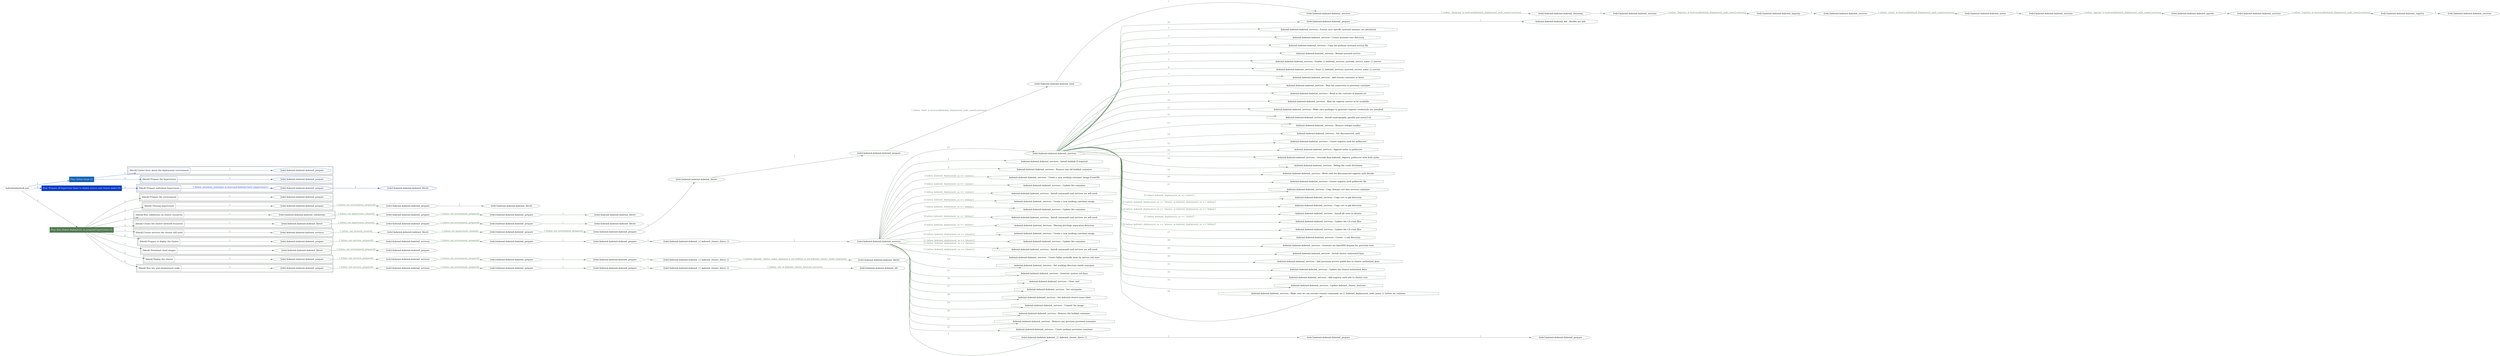 digraph {
	graph [concentrate=true ordering=in rankdir=LR ratio=fill]
	edge [esep=5 sep=10]
	"kubeinit/playbook.yml" [id=root_node style=dotted]
	play_559c2108 [label="Play: Initial setup (1)" color="#1664b6" fontcolor="#ffffff" id=play_559c2108 shape=box style=filled tooltip=localhost]
	"kubeinit/playbook.yml" -> play_559c2108 [label="1 " color="#1664b6" fontcolor="#1664b6" id=edge_24803ade labeltooltip="1 " tooltip="1 "]
	subgraph "kubeinit.kubeinit.kubeinit_prepare" {
		role_dc441988 [label="[role] kubeinit.kubeinit.kubeinit_prepare" color="#1664b6" id=role_dc441988 tooltip="kubeinit.kubeinit.kubeinit_prepare"]
	}
	subgraph "kubeinit.kubeinit.kubeinit_prepare" {
		role_3d0cb768 [label="[role] kubeinit.kubeinit.kubeinit_prepare" color="#1664b6" id=role_3d0cb768 tooltip="kubeinit.kubeinit.kubeinit_prepare"]
	}
	subgraph "Play: Initial setup (1)" {
		play_559c2108 -> block_2bfc898c [label=1 color="#1664b6" fontcolor="#1664b6" id=edge_2fd7070e labeltooltip=1 tooltip=1]
		subgraph cluster_block_2bfc898c {
			block_2bfc898c [label="[block] Gather facts about the deployment environment" color="#1664b6" id=block_2bfc898c labeltooltip="Gather facts about the deployment environment" shape=box tooltip="Gather facts about the deployment environment"]
			block_2bfc898c -> role_dc441988 [label="1 " color="#1664b6" fontcolor="#1664b6" id=edge_d60d74d3 labeltooltip="1 " tooltip="1 "]
		}
		play_559c2108 -> block_69c1c004 [label=2 color="#1664b6" fontcolor="#1664b6" id=edge_1bf1033a labeltooltip=2 tooltip=2]
		subgraph cluster_block_69c1c004 {
			block_69c1c004 [label="[block] Prepare the hypervisors" color="#1664b6" id=block_69c1c004 labeltooltip="Prepare the hypervisors" shape=box tooltip="Prepare the hypervisors"]
			block_69c1c004 -> role_3d0cb768 [label="1 " color="#1664b6" fontcolor="#1664b6" id=edge_1514c70c labeltooltip="1 " tooltip="1 "]
		}
	}
	play_34192866 [label="Play: Prepare all hypervisor hosts to deploy service and cluster nodes (0)" color="#063ac6" fontcolor="#ffffff" id=play_34192866 shape=box style=filled tooltip="Play: Prepare all hypervisor hosts to deploy service and cluster nodes (0)"]
	"kubeinit/playbook.yml" -> play_34192866 [label="2 " color="#063ac6" fontcolor="#063ac6" id=edge_0ea3a0d6 labeltooltip="2 " tooltip="2 "]
	subgraph "kubeinit.kubeinit.kubeinit_libvirt" {
		role_1bbc145c [label="[role] kubeinit.kubeinit.kubeinit_libvirt" color="#063ac6" id=role_1bbc145c tooltip="kubeinit.kubeinit.kubeinit_libvirt"]
	}
	subgraph "kubeinit.kubeinit.kubeinit_prepare" {
		role_9226d84a [label="[role] kubeinit.kubeinit.kubeinit_prepare" color="#063ac6" id=role_9226d84a tooltip="kubeinit.kubeinit.kubeinit_prepare"]
		role_9226d84a -> role_1bbc145c [label="1 " color="#063ac6" fontcolor="#063ac6" id=edge_14c6e054 labeltooltip="1 " tooltip="1 "]
	}
	subgraph "Play: Prepare all hypervisor hosts to deploy service and cluster nodes (0)" {
		play_34192866 -> block_26c022a0 [label=1 color="#063ac6" fontcolor="#063ac6" id=edge_64c1b584 labeltooltip=1 tooltip=1]
		subgraph cluster_block_26c022a0 {
			block_26c022a0 [label="[block] Prepare individual hypervisors" color="#063ac6" id=block_26c022a0 labeltooltip="Prepare individual hypervisors" shape=box tooltip="Prepare individual hypervisors"]
			block_26c022a0 -> role_9226d84a [label="1 [when: inventory_hostname in hostvars['kubeinit-facts'].hypervisors]" color="#063ac6" fontcolor="#063ac6" id=edge_f9e7b076 labeltooltip="1 [when: inventory_hostname in hostvars['kubeinit-facts'].hypervisors]" tooltip="1 [when: inventory_hostname in hostvars['kubeinit-facts'].hypervisors]"]
		}
	}
	play_38fc3064 [label="Play: Run cluster deployment on prepared hypervisors (1)" color="#527b51" fontcolor="#ffffff" id=play_38fc3064 shape=box style=filled tooltip=localhost]
	"kubeinit/playbook.yml" -> play_38fc3064 [label="3 " color="#527b51" fontcolor="#527b51" id=edge_d8462f6a labeltooltip="3 " tooltip="3 "]
	subgraph "kubeinit.kubeinit.kubeinit_prepare" {
		role_7b46c0fd [label="[role] kubeinit.kubeinit.kubeinit_prepare" color="#527b51" id=role_7b46c0fd tooltip="kubeinit.kubeinit.kubeinit_prepare"]
	}
	subgraph "kubeinit.kubeinit.kubeinit_libvirt" {
		role_9028a2f1 [label="[role] kubeinit.kubeinit.kubeinit_libvirt" color="#527b51" id=role_9028a2f1 tooltip="kubeinit.kubeinit.kubeinit_libvirt"]
	}
	subgraph "kubeinit.kubeinit.kubeinit_prepare" {
		role_1db0b2f4 [label="[role] kubeinit.kubeinit.kubeinit_prepare" color="#527b51" id=role_1db0b2f4 tooltip="kubeinit.kubeinit.kubeinit_prepare"]
		role_1db0b2f4 -> role_9028a2f1 [label="1 " color="#527b51" fontcolor="#527b51" id=edge_fc38cb42 labeltooltip="1 " tooltip="1 "]
	}
	subgraph "kubeinit.kubeinit.kubeinit_prepare" {
		role_b09d7927 [label="[role] kubeinit.kubeinit.kubeinit_prepare" color="#527b51" id=role_b09d7927 tooltip="kubeinit.kubeinit.kubeinit_prepare"]
		role_b09d7927 -> role_1db0b2f4 [label="1 [when: not environment_prepared]" color="#527b51" fontcolor="#527b51" id=edge_d06fc3ce labeltooltip="1 [when: not environment_prepared]" tooltip="1 [when: not environment_prepared]"]
	}
	subgraph "kubeinit.kubeinit.kubeinit_libvirt" {
		role_4a6a4413 [label="[role] kubeinit.kubeinit.kubeinit_libvirt" color="#527b51" id=role_4a6a4413 tooltip="kubeinit.kubeinit.kubeinit_libvirt"]
	}
	subgraph "kubeinit.kubeinit.kubeinit_prepare" {
		role_08bb732a [label="[role] kubeinit.kubeinit.kubeinit_prepare" color="#527b51" id=role_08bb732a tooltip="kubeinit.kubeinit.kubeinit_prepare"]
		role_08bb732a -> role_4a6a4413 [label="1 " color="#527b51" fontcolor="#527b51" id=edge_b0004dae labeltooltip="1 " tooltip="1 "]
	}
	subgraph "kubeinit.kubeinit.kubeinit_prepare" {
		role_3e0f3ab6 [label="[role] kubeinit.kubeinit.kubeinit_prepare" color="#527b51" id=role_3e0f3ab6 tooltip="kubeinit.kubeinit.kubeinit_prepare"]
		role_3e0f3ab6 -> role_08bb732a [label="1 [when: not environment_prepared]" color="#527b51" fontcolor="#527b51" id=edge_3efb727f labeltooltip="1 [when: not environment_prepared]" tooltip="1 [when: not environment_prepared]"]
	}
	subgraph "kubeinit.kubeinit.kubeinit_validations" {
		role_f6115acf [label="[role] kubeinit.kubeinit.kubeinit_validations" color="#527b51" id=role_f6115acf tooltip="kubeinit.kubeinit.kubeinit_validations"]
		role_f6115acf -> role_3e0f3ab6 [label="1 [when: not hypervisors_cleaned]" color="#527b51" fontcolor="#527b51" id=edge_eb09ac0f labeltooltip="1 [when: not hypervisors_cleaned]" tooltip="1 [when: not hypervisors_cleaned]"]
	}
	subgraph "kubeinit.kubeinit.kubeinit_libvirt" {
		role_430b2cfa [label="[role] kubeinit.kubeinit.kubeinit_libvirt" color="#527b51" id=role_430b2cfa tooltip="kubeinit.kubeinit.kubeinit_libvirt"]
	}
	subgraph "kubeinit.kubeinit.kubeinit_prepare" {
		role_e7e797cd [label="[role] kubeinit.kubeinit.kubeinit_prepare" color="#527b51" id=role_e7e797cd tooltip="kubeinit.kubeinit.kubeinit_prepare"]
		role_e7e797cd -> role_430b2cfa [label="1 " color="#527b51" fontcolor="#527b51" id=edge_a5def669 labeltooltip="1 " tooltip="1 "]
	}
	subgraph "kubeinit.kubeinit.kubeinit_prepare" {
		role_cc94324d [label="[role] kubeinit.kubeinit.kubeinit_prepare" color="#527b51" id=role_cc94324d tooltip="kubeinit.kubeinit.kubeinit_prepare"]
		role_cc94324d -> role_e7e797cd [label="1 [when: not environment_prepared]" color="#527b51" fontcolor="#527b51" id=edge_68dbb87d labeltooltip="1 [when: not environment_prepared]" tooltip="1 [when: not environment_prepared]"]
	}
	subgraph "kubeinit.kubeinit.kubeinit_libvirt" {
		role_900b2126 [label="[role] kubeinit.kubeinit.kubeinit_libvirt" color="#527b51" id=role_900b2126 tooltip="kubeinit.kubeinit.kubeinit_libvirt"]
		role_900b2126 -> role_cc94324d [label="1 [when: not hypervisors_cleaned]" color="#527b51" fontcolor="#527b51" id=edge_33e4802f labeltooltip="1 [when: not hypervisors_cleaned]" tooltip="1 [when: not hypervisors_cleaned]"]
	}
	subgraph "kubeinit.kubeinit.kubeinit_services" {
		role_8383253f [label="[role] kubeinit.kubeinit.kubeinit_services" color="#527b51" id=role_8383253f tooltip="kubeinit.kubeinit.kubeinit_services"]
	}
	subgraph "kubeinit.kubeinit.kubeinit_registry" {
		role_a65df2e4 [label="[role] kubeinit.kubeinit.kubeinit_registry" color="#527b51" id=role_a65df2e4 tooltip="kubeinit.kubeinit.kubeinit_registry"]
		role_a65df2e4 -> role_8383253f [label="1 " color="#527b51" fontcolor="#527b51" id=edge_9f675a4d labeltooltip="1 " tooltip="1 "]
	}
	subgraph "kubeinit.kubeinit.kubeinit_services" {
		role_9034d7ef [label="[role] kubeinit.kubeinit.kubeinit_services" color="#527b51" id=role_9034d7ef tooltip="kubeinit.kubeinit.kubeinit_services"]
		role_9034d7ef -> role_a65df2e4 [label="1 [when: 'registry' in hostvars[kubeinit_deployment_node_name].services]" color="#527b51" fontcolor="#527b51" id=edge_f482b5a7 labeltooltip="1 [when: 'registry' in hostvars[kubeinit_deployment_node_name].services]" tooltip="1 [when: 'registry' in hostvars[kubeinit_deployment_node_name].services]"]
	}
	subgraph "kubeinit.kubeinit.kubeinit_apache" {
		role_9591b0a9 [label="[role] kubeinit.kubeinit.kubeinit_apache" color="#527b51" id=role_9591b0a9 tooltip="kubeinit.kubeinit.kubeinit_apache"]
		role_9591b0a9 -> role_9034d7ef [label="1 " color="#527b51" fontcolor="#527b51" id=edge_25c95765 labeltooltip="1 " tooltip="1 "]
	}
	subgraph "kubeinit.kubeinit.kubeinit_services" {
		role_c71e4ebe [label="[role] kubeinit.kubeinit.kubeinit_services" color="#527b51" id=role_c71e4ebe tooltip="kubeinit.kubeinit.kubeinit_services"]
		role_c71e4ebe -> role_9591b0a9 [label="1 [when: 'apache' in hostvars[kubeinit_deployment_node_name].services]" color="#527b51" fontcolor="#527b51" id=edge_39c469bf labeltooltip="1 [when: 'apache' in hostvars[kubeinit_deployment_node_name].services]" tooltip="1 [when: 'apache' in hostvars[kubeinit_deployment_node_name].services]"]
	}
	subgraph "kubeinit.kubeinit.kubeinit_nexus" {
		role_5af6d665 [label="[role] kubeinit.kubeinit.kubeinit_nexus" color="#527b51" id=role_5af6d665 tooltip="kubeinit.kubeinit.kubeinit_nexus"]
		role_5af6d665 -> role_c71e4ebe [label="1 " color="#527b51" fontcolor="#527b51" id=edge_280d2140 labeltooltip="1 " tooltip="1 "]
	}
	subgraph "kubeinit.kubeinit.kubeinit_services" {
		role_0de2cf2c [label="[role] kubeinit.kubeinit.kubeinit_services" color="#527b51" id=role_0de2cf2c tooltip="kubeinit.kubeinit.kubeinit_services"]
		role_0de2cf2c -> role_5af6d665 [label="1 [when: 'nexus' in hostvars[kubeinit_deployment_node_name].services]" color="#527b51" fontcolor="#527b51" id=edge_2c3f2de8 labeltooltip="1 [when: 'nexus' in hostvars[kubeinit_deployment_node_name].services]" tooltip="1 [when: 'nexus' in hostvars[kubeinit_deployment_node_name].services]"]
	}
	subgraph "kubeinit.kubeinit.kubeinit_haproxy" {
		role_2f68ef0a [label="[role] kubeinit.kubeinit.kubeinit_haproxy" color="#527b51" id=role_2f68ef0a tooltip="kubeinit.kubeinit.kubeinit_haproxy"]
		role_2f68ef0a -> role_0de2cf2c [label="1 " color="#527b51" fontcolor="#527b51" id=edge_a133ddb8 labeltooltip="1 " tooltip="1 "]
	}
	subgraph "kubeinit.kubeinit.kubeinit_services" {
		role_c991dbaf [label="[role] kubeinit.kubeinit.kubeinit_services" color="#527b51" id=role_c991dbaf tooltip="kubeinit.kubeinit.kubeinit_services"]
		role_c991dbaf -> role_2f68ef0a [label="1 [when: 'haproxy' in hostvars[kubeinit_deployment_node_name].services]" color="#527b51" fontcolor="#527b51" id=edge_17f1f4ae labeltooltip="1 [when: 'haproxy' in hostvars[kubeinit_deployment_node_name].services]" tooltip="1 [when: 'haproxy' in hostvars[kubeinit_deployment_node_name].services]"]
	}
	subgraph "kubeinit.kubeinit.kubeinit_dnsmasq" {
		role_c61fb4e0 [label="[role] kubeinit.kubeinit.kubeinit_dnsmasq" color="#527b51" id=role_c61fb4e0 tooltip="kubeinit.kubeinit.kubeinit_dnsmasq"]
		role_c61fb4e0 -> role_c991dbaf [label="1 " color="#527b51" fontcolor="#527b51" id=edge_ae3b19d6 labeltooltip="1 " tooltip="1 "]
	}
	subgraph "kubeinit.kubeinit.kubeinit_services" {
		role_f5c4c105 [label="[role] kubeinit.kubeinit.kubeinit_services" color="#527b51" id=role_f5c4c105 tooltip="kubeinit.kubeinit.kubeinit_services"]
		role_f5c4c105 -> role_c61fb4e0 [label="1 [when: 'dnsmasq' in hostvars[kubeinit_deployment_node_name].services]" color="#527b51" fontcolor="#527b51" id=edge_2cd9fe9b labeltooltip="1 [when: 'dnsmasq' in hostvars[kubeinit_deployment_node_name].services]" tooltip="1 [when: 'dnsmasq' in hostvars[kubeinit_deployment_node_name].services]"]
	}
	subgraph "kubeinit.kubeinit.kubeinit_bind" {
		role_2da44df8 [label="[role] kubeinit.kubeinit.kubeinit_bind" color="#527b51" id=role_2da44df8 tooltip="kubeinit.kubeinit.kubeinit_bind"]
		role_2da44df8 -> role_f5c4c105 [label="1 " color="#527b51" fontcolor="#527b51" id=edge_31865426 labeltooltip="1 " tooltip="1 "]
	}
	subgraph "kubeinit.kubeinit.kubeinit_prepare" {
		role_e2758668 [label="[role] kubeinit.kubeinit.kubeinit_prepare" color="#527b51" id=role_e2758668 tooltip="kubeinit.kubeinit.kubeinit_prepare"]
		role_e2758668 -> role_2da44df8 [label="1 [when: 'bind' in hostvars[kubeinit_deployment_node_name].services]" color="#527b51" fontcolor="#527b51" id=edge_0bc5ea12 labeltooltip="1 [when: 'bind' in hostvars[kubeinit_deployment_node_name].services]" tooltip="1 [when: 'bind' in hostvars[kubeinit_deployment_node_name].services]"]
	}
	subgraph "kubeinit.kubeinit.kubeinit_libvirt" {
		role_b1769aa7 [label="[role] kubeinit.kubeinit.kubeinit_libvirt" color="#527b51" id=role_b1769aa7 tooltip="kubeinit.kubeinit.kubeinit_libvirt"]
		role_b1769aa7 -> role_e2758668 [label="1 " color="#527b51" fontcolor="#527b51" id=edge_4e8f4936 labeltooltip="1 " tooltip="1 "]
	}
	subgraph "kubeinit.kubeinit.kubeinit_prepare" {
		role_b88987d0 [label="[role] kubeinit.kubeinit.kubeinit_prepare" color="#527b51" id=role_b88987d0 tooltip="kubeinit.kubeinit.kubeinit_prepare"]
		role_b88987d0 -> role_b1769aa7 [label="1 " color="#527b51" fontcolor="#527b51" id=edge_56e7ffd4 labeltooltip="1 " tooltip="1 "]
	}
	subgraph "kubeinit.kubeinit.kubeinit_prepare" {
		role_71af5421 [label="[role] kubeinit.kubeinit.kubeinit_prepare" color="#527b51" id=role_71af5421 tooltip="kubeinit.kubeinit.kubeinit_prepare"]
		role_71af5421 -> role_b88987d0 [label="1 [when: not environment_prepared]" color="#527b51" fontcolor="#527b51" id=edge_a1762215 labeltooltip="1 [when: not environment_prepared]" tooltip="1 [when: not environment_prepared]"]
	}
	subgraph "kubeinit.kubeinit.kubeinit_libvirt" {
		role_0f097a97 [label="[role] kubeinit.kubeinit.kubeinit_libvirt" color="#527b51" id=role_0f097a97 tooltip="kubeinit.kubeinit.kubeinit_libvirt"]
		role_0f097a97 -> role_71af5421 [label="1 [when: not hypervisors_cleaned]" color="#527b51" fontcolor="#527b51" id=edge_d6a7f152 labeltooltip="1 [when: not hypervisors_cleaned]" tooltip="1 [when: not hypervisors_cleaned]"]
	}
	subgraph "kubeinit.kubeinit.kubeinit_services" {
		role_262b2e0d [label="[role] kubeinit.kubeinit.kubeinit_services" color="#527b51" id=role_262b2e0d tooltip="kubeinit.kubeinit.kubeinit_services"]
		role_262b2e0d -> role_0f097a97 [label="1 [when: not network_created]" color="#527b51" fontcolor="#527b51" id=edge_3c1cb66b labeltooltip="1 [when: not network_created]" tooltip="1 [when: not network_created]"]
	}
	subgraph "kubeinit.kubeinit.kubeinit_prepare" {
		role_84a3c245 [label="[role] kubeinit.kubeinit.kubeinit_prepare" color="#527b51" id=role_84a3c245 tooltip="kubeinit.kubeinit.kubeinit_prepare"]
		task_f0b85d1c [label="kubeinit.kubeinit.kubeinit_kid : Render net info" color="#527b51" id=task_f0b85d1c shape=octagon tooltip="kubeinit.kubeinit.kubeinit_kid : Render net info"]
		role_84a3c245 -> task_f0b85d1c [label="1 " color="#527b51" fontcolor="#527b51" id=edge_d942d7e4 labeltooltip="1 " tooltip="1 "]
	}
	subgraph "kubeinit.kubeinit.kubeinit_services" {
		role_fb28eb6a [label="[role] kubeinit.kubeinit.kubeinit_services" color="#527b51" id=role_fb28eb6a tooltip="kubeinit.kubeinit.kubeinit_services"]
		task_ad0d38b0 [label="kubeinit.kubeinit.kubeinit_services : Ensure user specific systemd instance are persistent" color="#527b51" id=task_ad0d38b0 shape=octagon tooltip="kubeinit.kubeinit.kubeinit_services : Ensure user specific systemd instance are persistent"]
		role_fb28eb6a -> task_ad0d38b0 [label="1 " color="#527b51" fontcolor="#527b51" id=edge_cb6f0605 labeltooltip="1 " tooltip="1 "]
		task_abbdf6e5 [label="kubeinit.kubeinit.kubeinit_services : Create systemd user directory" color="#527b51" id=task_abbdf6e5 shape=octagon tooltip="kubeinit.kubeinit.kubeinit_services : Create systemd user directory"]
		role_fb28eb6a -> task_abbdf6e5 [label="2 " color="#527b51" fontcolor="#527b51" id=edge_a1e9cf09 labeltooltip="2 " tooltip="2 "]
		task_2cf06a33 [label="kubeinit.kubeinit.kubeinit_services : Copy the podman systemd service file" color="#527b51" id=task_2cf06a33 shape=octagon tooltip="kubeinit.kubeinit.kubeinit_services : Copy the podman systemd service file"]
		role_fb28eb6a -> task_2cf06a33 [label="3 " color="#527b51" fontcolor="#527b51" id=edge_83403944 labeltooltip="3 " tooltip="3 "]
		task_ddcccbb7 [label="kubeinit.kubeinit.kubeinit_services : Reload systemd service" color="#527b51" id=task_ddcccbb7 shape=octagon tooltip="kubeinit.kubeinit.kubeinit_services : Reload systemd service"]
		role_fb28eb6a -> task_ddcccbb7 [label="4 " color="#527b51" fontcolor="#527b51" id=edge_e89f2efe labeltooltip="4 " tooltip="4 "]
		task_3673d2e3 [label="kubeinit.kubeinit.kubeinit_services : Enable {{ kubeinit_services_systemd_service_name }}.service" color="#527b51" id=task_3673d2e3 shape=octagon tooltip="kubeinit.kubeinit.kubeinit_services : Enable {{ kubeinit_services_systemd_service_name }}.service"]
		role_fb28eb6a -> task_3673d2e3 [label="5 " color="#527b51" fontcolor="#527b51" id=edge_fb2fadea labeltooltip="5 " tooltip="5 "]
		task_1bf0c571 [label="kubeinit.kubeinit.kubeinit_services : Start {{ kubeinit_services_systemd_service_name }}.service" color="#527b51" id=task_1bf0c571 shape=octagon tooltip="kubeinit.kubeinit.kubeinit_services : Start {{ kubeinit_services_systemd_service_name }}.service"]
		role_fb28eb6a -> task_1bf0c571 [label="6 " color="#527b51" fontcolor="#527b51" id=edge_bf41f66f labeltooltip="6 " tooltip="6 "]
		task_99a87c2f [label="kubeinit.kubeinit.kubeinit_services : Add remote container to hosts" color="#527b51" id=task_99a87c2f shape=octagon tooltip="kubeinit.kubeinit.kubeinit_services : Add remote container to hosts"]
		role_fb28eb6a -> task_99a87c2f [label="7 " color="#527b51" fontcolor="#527b51" id=edge_89e93930 labeltooltip="7 " tooltip="7 "]
		task_92d96ffc [label="kubeinit.kubeinit.kubeinit_services : Wait for connection to provision container" color="#527b51" id=task_92d96ffc shape=octagon tooltip="kubeinit.kubeinit.kubeinit_services : Wait for connection to provision container"]
		role_fb28eb6a -> task_92d96ffc [label="8 " color="#527b51" fontcolor="#527b51" id=edge_4ab03e9a labeltooltip="8 " tooltip="8 "]
		task_9cf401f2 [label="kubeinit.kubeinit.kubeinit_services : Read in the contents of domain.crt" color="#527b51" id=task_9cf401f2 shape=octagon tooltip="kubeinit.kubeinit.kubeinit_services : Read in the contents of domain.crt"]
		role_fb28eb6a -> task_9cf401f2 [label="9 " color="#527b51" fontcolor="#527b51" id=edge_a50fddf0 labeltooltip="9 " tooltip="9 "]
		task_c912eecb [label="kubeinit.kubeinit.kubeinit_services : Wait for registry service to be available" color="#527b51" id=task_c912eecb shape=octagon tooltip="kubeinit.kubeinit.kubeinit_services : Wait for registry service to be available"]
		role_fb28eb6a -> task_c912eecb [label="10 " color="#527b51" fontcolor="#527b51" id=edge_bf58b1b5 labeltooltip="10 " tooltip="10 "]
		task_23cffc8a [label="kubeinit.kubeinit.kubeinit_services : Make sure packages to generate registry credentials are installed" color="#527b51" id=task_23cffc8a shape=octagon tooltip="kubeinit.kubeinit.kubeinit_services : Make sure packages to generate registry credentials are installed"]
		role_fb28eb6a -> task_23cffc8a [label="11 " color="#527b51" fontcolor="#527b51" id=edge_c92ca7b4 labeltooltip="11 " tooltip="11 "]
		task_48bd4bb5 [label="kubeinit.kubeinit.kubeinit_services : Install cryptography, passlib and nexus3-cli" color="#527b51" id=task_48bd4bb5 shape=octagon tooltip="kubeinit.kubeinit.kubeinit_services : Install cryptography, passlib and nexus3-cli"]
		role_fb28eb6a -> task_48bd4bb5 [label="12 " color="#527b51" fontcolor="#527b51" id=edge_9c8a3b52 labeltooltip="12 " tooltip="12 "]
		task_f164dabd [label="kubeinit.kubeinit.kubeinit_services : Remove nologin marker" color="#527b51" id=task_f164dabd shape=octagon tooltip="kubeinit.kubeinit.kubeinit_services : Remove nologin marker"]
		role_fb28eb6a -> task_f164dabd [label="13 " color="#527b51" fontcolor="#527b51" id=edge_32a71225 labeltooltip="13 " tooltip="13 "]
		task_06406a5a [label="kubeinit.kubeinit.kubeinit_services : Set disconnected_auth" color="#527b51" id=task_06406a5a shape=octagon tooltip="kubeinit.kubeinit.kubeinit_services : Set disconnected_auth"]
		role_fb28eb6a -> task_06406a5a [label="14 " color="#527b51" fontcolor="#527b51" id=edge_de4a4dff labeltooltip="14 " tooltip="14 "]
		task_fcaf5262 [label="kubeinit.kubeinit.kubeinit_services : Create registry auth for pullsecret" color="#527b51" id=task_fcaf5262 shape=octagon tooltip="kubeinit.kubeinit.kubeinit_services : Create registry auth for pullsecret"]
		role_fb28eb6a -> task_fcaf5262 [label="15 " color="#527b51" fontcolor="#527b51" id=edge_1d53dbda labeltooltip="15 " tooltip="15 "]
		task_cf1076fa [label="kubeinit.kubeinit.kubeinit_services : Append auths to pullsecret" color="#527b51" id=task_cf1076fa shape=octagon tooltip="kubeinit.kubeinit.kubeinit_services : Append auths to pullsecret"]
		role_fb28eb6a -> task_cf1076fa [label="16 " color="#527b51" fontcolor="#527b51" id=edge_d8f523c2 labeltooltip="16 " tooltip="16 "]
		task_8185d5b7 [label="kubeinit.kubeinit.kubeinit_services : Override final kubeinit_registry_pullsecret with both auths" color="#527b51" id=task_8185d5b7 shape=octagon tooltip="kubeinit.kubeinit.kubeinit_services : Override final kubeinit_registry_pullsecret with both auths"]
		role_fb28eb6a -> task_8185d5b7 [label="17 " color="#527b51" fontcolor="#527b51" id=edge_0f9827ba labeltooltip="17 " tooltip="17 "]
		task_4dfe5bfb [label="kubeinit.kubeinit.kubeinit_services : Debug the creds dictionary" color="#527b51" id=task_4dfe5bfb shape=octagon tooltip="kubeinit.kubeinit.kubeinit_services : Debug the creds dictionary"]
		role_fb28eb6a -> task_4dfe5bfb [label="18 " color="#527b51" fontcolor="#527b51" id=edge_f50ad7ba labeltooltip="18 " tooltip="18 "]
		task_04c29bb7 [label="kubeinit.kubeinit.kubeinit_services : Write auth for disconnected registry auth details" color="#527b51" id=task_04c29bb7 shape=octagon tooltip="kubeinit.kubeinit.kubeinit_services : Write auth for disconnected registry auth details"]
		role_fb28eb6a -> task_04c29bb7 [label="19 " color="#527b51" fontcolor="#527b51" id=edge_8d318cbe labeltooltip="19 " tooltip="19 "]
		task_46913150 [label="kubeinit.kubeinit.kubeinit_services : Create registry auth pullsecret file" color="#527b51" id=task_46913150 shape=octagon tooltip="kubeinit.kubeinit.kubeinit_services : Create registry auth pullsecret file"]
		role_fb28eb6a -> task_46913150 [label="20 " color="#527b51" fontcolor="#527b51" id=edge_6994c801 labeltooltip="20 " tooltip="20 "]
		task_c12f1487 [label="kubeinit.kubeinit.kubeinit_services : Copy domain cert into services container" color="#527b51" id=task_c12f1487 shape=octagon tooltip="kubeinit.kubeinit.kubeinit_services : Copy domain cert into services container"]
		role_fb28eb6a -> task_c12f1487 [label="21 " color="#527b51" fontcolor="#527b51" id=edge_e52d3e32 labeltooltip="21 " tooltip="21 "]
		task_1787acb6 [label="kubeinit.kubeinit.kubeinit_services : Copy cert to pki directory" color="#527b51" id=task_1787acb6 shape=octagon tooltip="kubeinit.kubeinit.kubeinit_services : Copy cert to pki directory"]
		role_fb28eb6a -> task_1787acb6 [label="22 [when: kubeinit_deployment_os == 'centos']" color="#527b51" fontcolor="#527b51" id=edge_043770d6 labeltooltip="22 [when: kubeinit_deployment_os == 'centos']" tooltip="22 [when: kubeinit_deployment_os == 'centos']"]
		task_add5797b [label="kubeinit.kubeinit.kubeinit_services : Copy cert to pki directory" color="#527b51" id=task_add5797b shape=octagon tooltip="kubeinit.kubeinit.kubeinit_services : Copy cert to pki directory"]
		role_fb28eb6a -> task_add5797b [label="23 [when: kubeinit_deployment_os == 'ubuntu' or kubeinit_deployment_os == 'debian']" color="#527b51" fontcolor="#527b51" id=edge_523d8d79 labeltooltip="23 [when: kubeinit_deployment_os == 'ubuntu' or kubeinit_deployment_os == 'debian']" tooltip="23 [when: kubeinit_deployment_os == 'ubuntu' or kubeinit_deployment_os == 'debian']"]
		task_ca048d6f [label="kubeinit.kubeinit.kubeinit_services : Install all certs in ubuntu" color="#527b51" id=task_ca048d6f shape=octagon tooltip="kubeinit.kubeinit.kubeinit_services : Install all certs in ubuntu"]
		role_fb28eb6a -> task_ca048d6f [label="24 [when: kubeinit_deployment_os == 'ubuntu' or kubeinit_deployment_os == 'debian']" color="#527b51" fontcolor="#527b51" id=edge_ff4d74d2 labeltooltip="24 [when: kubeinit_deployment_os == 'ubuntu' or kubeinit_deployment_os == 'debian']" tooltip="24 [when: kubeinit_deployment_os == 'ubuntu' or kubeinit_deployment_os == 'debian']"]
		task_09c80c72 [label="kubeinit.kubeinit.kubeinit_services : Update the CA trust files" color="#527b51" id=task_09c80c72 shape=octagon tooltip="kubeinit.kubeinit.kubeinit_services : Update the CA trust files"]
		role_fb28eb6a -> task_09c80c72 [label="25 [when: kubeinit_deployment_os == 'centos']" color="#527b51" fontcolor="#527b51" id=edge_8f63b1a5 labeltooltip="25 [when: kubeinit_deployment_os == 'centos']" tooltip="25 [when: kubeinit_deployment_os == 'centos']"]
		task_51a89f70 [label="kubeinit.kubeinit.kubeinit_services : Update the CA trust files" color="#527b51" id=task_51a89f70 shape=octagon tooltip="kubeinit.kubeinit.kubeinit_services : Update the CA trust files"]
		role_fb28eb6a -> task_51a89f70 [label="26 [when: kubeinit_deployment_os == 'ubuntu' or kubeinit_deployment_os == 'debian']" color="#527b51" fontcolor="#527b51" id=edge_722769bf labeltooltip="26 [when: kubeinit_deployment_os == 'ubuntu' or kubeinit_deployment_os == 'debian']" tooltip="26 [when: kubeinit_deployment_os == 'ubuntu' or kubeinit_deployment_os == 'debian']"]
		task_fc2c1f4e [label="kubeinit.kubeinit.kubeinit_services : Create ~/.ssh directory" color="#527b51" id=task_fc2c1f4e shape=octagon tooltip="kubeinit.kubeinit.kubeinit_services : Create ~/.ssh directory"]
		role_fb28eb6a -> task_fc2c1f4e [label="27 " color="#527b51" fontcolor="#527b51" id=edge_27504af9 labeltooltip="27 " tooltip="27 "]
		task_26660966 [label="kubeinit.kubeinit.kubeinit_services : Generate an OpenSSH keypair for provision host" color="#527b51" id=task_26660966 shape=octagon tooltip="kubeinit.kubeinit.kubeinit_services : Generate an OpenSSH keypair for provision host"]
		role_fb28eb6a -> task_26660966 [label="28 " color="#527b51" fontcolor="#527b51" id=edge_661e8691 labeltooltip="28 " tooltip="28 "]
		task_37aee517 [label="kubeinit.kubeinit.kubeinit_services : Install cluster authorized keys" color="#527b51" id=task_37aee517 shape=octagon tooltip="kubeinit.kubeinit.kubeinit_services : Install cluster authorized keys"]
		role_fb28eb6a -> task_37aee517 [label="29 " color="#527b51" fontcolor="#527b51" id=edge_4bd155ca labeltooltip="29 " tooltip="29 "]
		task_6403f19d [label="kubeinit.kubeinit.kubeinit_services : Add provision service public key to cluster authorized_keys" color="#527b51" id=task_6403f19d shape=octagon tooltip="kubeinit.kubeinit.kubeinit_services : Add provision service public key to cluster authorized_keys"]
		role_fb28eb6a -> task_6403f19d [label="30 " color="#527b51" fontcolor="#527b51" id=edge_cd7cd8f4 labeltooltip="30 " tooltip="30 "]
		task_ee0dd0d5 [label="kubeinit.kubeinit.kubeinit_services : Update the cluster authorized_keys" color="#527b51" id=task_ee0dd0d5 shape=octagon tooltip="kubeinit.kubeinit.kubeinit_services : Update the cluster authorized_keys"]
		role_fb28eb6a -> task_ee0dd0d5 [label="31 " color="#527b51" fontcolor="#527b51" id=edge_1f4e241c labeltooltip="31 " tooltip="31 "]
		task_89e36d6c [label="kubeinit.kubeinit.kubeinit_services : Add registry auth info to cluster vars" color="#527b51" id=task_89e36d6c shape=octagon tooltip="kubeinit.kubeinit.kubeinit_services : Add registry auth info to cluster vars"]
		role_fb28eb6a -> task_89e36d6c [label="32 " color="#527b51" fontcolor="#527b51" id=edge_141f5b04 labeltooltip="32 " tooltip="32 "]
		task_913779ef [label="kubeinit.kubeinit.kubeinit_services : Update kubeinit_cluster_hostvars" color="#527b51" id=task_913779ef shape=octagon tooltip="kubeinit.kubeinit.kubeinit_services : Update kubeinit_cluster_hostvars"]
		role_fb28eb6a -> task_913779ef [label="33 " color="#527b51" fontcolor="#527b51" id=edge_6eaede1e labeltooltip="33 " tooltip="33 "]
		task_c87e41e0 [label="kubeinit.kubeinit.kubeinit_services : Make sure we can execute remote commands on {{ kubeinit_deployment_node_name }} before we continue" color="#527b51" id=task_c87e41e0 shape=octagon tooltip="kubeinit.kubeinit.kubeinit_services : Make sure we can execute remote commands on {{ kubeinit_deployment_node_name }} before we continue"]
		role_fb28eb6a -> task_c87e41e0 [label="34 " color="#527b51" fontcolor="#527b51" id=edge_c554169b labeltooltip="34 " tooltip="34 "]
		role_fb28eb6a -> role_84a3c245 [label="35 " color="#527b51" fontcolor="#527b51" id=edge_04a63ab7 labeltooltip="35 " tooltip="35 "]
	}
	subgraph "kubeinit.kubeinit.kubeinit_services" {
		role_3affbca8 [label="[role] kubeinit.kubeinit.kubeinit_services" color="#527b51" id=role_3affbca8 tooltip="kubeinit.kubeinit.kubeinit_services"]
		task_45dbb0ae [label="kubeinit.kubeinit.kubeinit_services : Install buildah if required" color="#527b51" id=task_45dbb0ae shape=octagon tooltip="kubeinit.kubeinit.kubeinit_services : Install buildah if required"]
		role_3affbca8 -> task_45dbb0ae [label="1 " color="#527b51" fontcolor="#527b51" id=edge_95d8d719 labeltooltip="1 " tooltip="1 "]
		task_c46b4ad1 [label="kubeinit.kubeinit.kubeinit_services : Remove any old buildah container" color="#527b51" id=task_c46b4ad1 shape=octagon tooltip="kubeinit.kubeinit.kubeinit_services : Remove any old buildah container"]
		role_3affbca8 -> task_c46b4ad1 [label="2 " color="#527b51" fontcolor="#527b51" id=edge_de389d94 labeltooltip="2 " tooltip="2 "]
		task_8e929776 [label="kubeinit.kubeinit.kubeinit_services : Create a new working container image (CentOS)" color="#527b51" id=task_8e929776 shape=octagon tooltip="kubeinit.kubeinit.kubeinit_services : Create a new working container image (CentOS)"]
		role_3affbca8 -> task_8e929776 [label="3 [when: kubeinit_deployment_os == 'centos']" color="#527b51" fontcolor="#527b51" id=edge_b5eb8c07 labeltooltip="3 [when: kubeinit_deployment_os == 'centos']" tooltip="3 [when: kubeinit_deployment_os == 'centos']"]
		task_8c76a4f5 [label="kubeinit.kubeinit.kubeinit_services : Update the container" color="#527b51" id=task_8c76a4f5 shape=octagon tooltip="kubeinit.kubeinit.kubeinit_services : Update the container"]
		role_3affbca8 -> task_8c76a4f5 [label="4 [when: kubeinit_deployment_os == 'centos']" color="#527b51" fontcolor="#527b51" id=edge_86df016d labeltooltip="4 [when: kubeinit_deployment_os == 'centos']" tooltip="4 [when: kubeinit_deployment_os == 'centos']"]
		task_8ef50e25 [label="kubeinit.kubeinit.kubeinit_services : Install commands and services we will need" color="#527b51" id=task_8ef50e25 shape=octagon tooltip="kubeinit.kubeinit.kubeinit_services : Install commands and services we will need"]
		role_3affbca8 -> task_8ef50e25 [label="5 [when: kubeinit_deployment_os == 'centos']" color="#527b51" fontcolor="#527b51" id=edge_c3aac182 labeltooltip="5 [when: kubeinit_deployment_os == 'centos']" tooltip="5 [when: kubeinit_deployment_os == 'centos']"]
		task_636a7a31 [label="kubeinit.kubeinit.kubeinit_services : Create a new working container image" color="#527b51" id=task_636a7a31 shape=octagon tooltip="kubeinit.kubeinit.kubeinit_services : Create a new working container image"]
		role_3affbca8 -> task_636a7a31 [label="6 [when: kubeinit_deployment_os == 'debian']" color="#527b51" fontcolor="#527b51" id=edge_a76405cd labeltooltip="6 [when: kubeinit_deployment_os == 'debian']" tooltip="6 [when: kubeinit_deployment_os == 'debian']"]
		task_7afe86a9 [label="kubeinit.kubeinit.kubeinit_services : Update the container" color="#527b51" id=task_7afe86a9 shape=octagon tooltip="kubeinit.kubeinit.kubeinit_services : Update the container"]
		role_3affbca8 -> task_7afe86a9 [label="7 [when: kubeinit_deployment_os == 'debian']" color="#527b51" fontcolor="#527b51" id=edge_f03ed104 labeltooltip="7 [when: kubeinit_deployment_os == 'debian']" tooltip="7 [when: kubeinit_deployment_os == 'debian']"]
		task_1df24a59 [label="kubeinit.kubeinit.kubeinit_services : Install commands and services we will need" color="#527b51" id=task_1df24a59 shape=octagon tooltip="kubeinit.kubeinit.kubeinit_services : Install commands and services we will need"]
		role_3affbca8 -> task_1df24a59 [label="8 [when: kubeinit_deployment_os == 'debian']" color="#527b51" fontcolor="#527b51" id=edge_1c45284b labeltooltip="8 [when: kubeinit_deployment_os == 'debian']" tooltip="8 [when: kubeinit_deployment_os == 'debian']"]
		task_8f8caf68 [label="kubeinit.kubeinit.kubeinit_services : Missing privilege separation directory" color="#527b51" id=task_8f8caf68 shape=octagon tooltip="kubeinit.kubeinit.kubeinit_services : Missing privilege separation directory"]
		role_3affbca8 -> task_8f8caf68 [label="9 [when: kubeinit_deployment_os == 'debian']" color="#527b51" fontcolor="#527b51" id=edge_92c697d1 labeltooltip="9 [when: kubeinit_deployment_os == 'debian']" tooltip="9 [when: kubeinit_deployment_os == 'debian']"]
		task_92743638 [label="kubeinit.kubeinit.kubeinit_services : Create a new working container image" color="#527b51" id=task_92743638 shape=octagon tooltip="kubeinit.kubeinit.kubeinit_services : Create a new working container image"]
		role_3affbca8 -> task_92743638 [label="10 [when: kubeinit_deployment_os == 'ubuntu']" color="#527b51" fontcolor="#527b51" id=edge_4528ce0a labeltooltip="10 [when: kubeinit_deployment_os == 'ubuntu']" tooltip="10 [when: kubeinit_deployment_os == 'ubuntu']"]
		task_5494ed16 [label="kubeinit.kubeinit.kubeinit_services : Update the container" color="#527b51" id=task_5494ed16 shape=octagon tooltip="kubeinit.kubeinit.kubeinit_services : Update the container"]
		role_3affbca8 -> task_5494ed16 [label="11 [when: kubeinit_deployment_os == 'ubuntu']" color="#527b51" fontcolor="#527b51" id=edge_ae6de08c labeltooltip="11 [when: kubeinit_deployment_os == 'ubuntu']" tooltip="11 [when: kubeinit_deployment_os == 'ubuntu']"]
		task_6a075516 [label="kubeinit.kubeinit.kubeinit_services : Install commands and services we will need" color="#527b51" id=task_6a075516 shape=octagon tooltip="kubeinit.kubeinit.kubeinit_services : Install commands and services we will need"]
		role_3affbca8 -> task_6a075516 [label="12 [when: kubeinit_deployment_os == 'ubuntu']" color="#527b51" fontcolor="#527b51" id=edge_09f98550 labeltooltip="12 [when: kubeinit_deployment_os == 'ubuntu']" tooltip="12 [when: kubeinit_deployment_os == 'ubuntu']"]
		task_871b1f09 [label="kubeinit.kubeinit.kubeinit_services : Create folder normally done by service ssh start" color="#527b51" id=task_871b1f09 shape=octagon tooltip="kubeinit.kubeinit.kubeinit_services : Create folder normally done by service ssh start"]
		role_3affbca8 -> task_871b1f09 [label="13 [when: kubeinit_deployment_os == 'ubuntu']" color="#527b51" fontcolor="#527b51" id=edge_fcd66327 labeltooltip="13 [when: kubeinit_deployment_os == 'ubuntu']" tooltip="13 [when: kubeinit_deployment_os == 'ubuntu']"]
		task_6a5fba31 [label="kubeinit.kubeinit.kubeinit_services : Set working directory inside container" color="#527b51" id=task_6a5fba31 shape=octagon tooltip="kubeinit.kubeinit.kubeinit_services : Set working directory inside container"]
		role_3affbca8 -> task_6a5fba31 [label="14 " color="#527b51" fontcolor="#527b51" id=edge_76035ede labeltooltip="14 " tooltip="14 "]
		task_48c75d87 [label="kubeinit.kubeinit.kubeinit_services : Generate system ssh keys" color="#527b51" id=task_48c75d87 shape=octagon tooltip="kubeinit.kubeinit.kubeinit_services : Generate system ssh keys"]
		role_3affbca8 -> task_48c75d87 [label="15 " color="#527b51" fontcolor="#527b51" id=edge_fff42288 labeltooltip="15 " tooltip="15 "]
		task_a9099dd8 [label="kubeinit.kubeinit.kubeinit_services : Clear cmd" color="#527b51" id=task_a9099dd8 shape=octagon tooltip="kubeinit.kubeinit.kubeinit_services : Clear cmd"]
		role_3affbca8 -> task_a9099dd8 [label="16 " color="#527b51" fontcolor="#527b51" id=edge_494d1818 labeltooltip="16 " tooltip="16 "]
		task_f4bfe0b4 [label="kubeinit.kubeinit.kubeinit_services : Set entrypoint" color="#527b51" id=task_f4bfe0b4 shape=octagon tooltip="kubeinit.kubeinit.kubeinit_services : Set entrypoint"]
		role_3affbca8 -> task_f4bfe0b4 [label="17 " color="#527b51" fontcolor="#527b51" id=edge_4fafb6c3 labeltooltip="17 " tooltip="17 "]
		task_cae0e20e [label="kubeinit.kubeinit.kubeinit_services : Set kubeinit-cluster-name label" color="#527b51" id=task_cae0e20e shape=octagon tooltip="kubeinit.kubeinit.kubeinit_services : Set kubeinit-cluster-name label"]
		role_3affbca8 -> task_cae0e20e [label="18 " color="#527b51" fontcolor="#527b51" id=edge_5c0b373a labeltooltip="18 " tooltip="18 "]
		task_175137bd [label="kubeinit.kubeinit.kubeinit_services : Commit the image" color="#527b51" id=task_175137bd shape=octagon tooltip="kubeinit.kubeinit.kubeinit_services : Commit the image"]
		role_3affbca8 -> task_175137bd [label="19 " color="#527b51" fontcolor="#527b51" id=edge_8d7baaae labeltooltip="19 " tooltip="19 "]
		task_20ed550c [label="kubeinit.kubeinit.kubeinit_services : Remove the buildah container" color="#527b51" id=task_20ed550c shape=octagon tooltip="kubeinit.kubeinit.kubeinit_services : Remove the buildah container"]
		role_3affbca8 -> task_20ed550c [label="20 " color="#527b51" fontcolor="#527b51" id=edge_dab3637c labeltooltip="20 " tooltip="20 "]
		task_112494b0 [label="kubeinit.kubeinit.kubeinit_services : Remove any previous provision container" color="#527b51" id=task_112494b0 shape=octagon tooltip="kubeinit.kubeinit.kubeinit_services : Remove any previous provision container"]
		role_3affbca8 -> task_112494b0 [label="21 " color="#527b51" fontcolor="#527b51" id=edge_b7c25e82 labeltooltip="21 " tooltip="21 "]
		task_a9298ddd [label="kubeinit.kubeinit.kubeinit_services : Create podman provision container" color="#527b51" id=task_a9298ddd shape=octagon tooltip="kubeinit.kubeinit.kubeinit_services : Create podman provision container"]
		role_3affbca8 -> task_a9298ddd [label="22 " color="#527b51" fontcolor="#527b51" id=edge_04df874c labeltooltip="22 " tooltip="22 "]
		role_3affbca8 -> role_fb28eb6a [label="23 " color="#527b51" fontcolor="#527b51" id=edge_cb1dc81e labeltooltip="23 " tooltip="23 "]
	}
	subgraph "kubeinit.kubeinit.kubeinit_{{ kubeinit_cluster_distro }}" {
		role_9effdd87 [label="[role] kubeinit.kubeinit.kubeinit_{{ kubeinit_cluster_distro }}" color="#527b51" id=role_9effdd87 tooltip="kubeinit.kubeinit.kubeinit_{{ kubeinit_cluster_distro }}"]
		role_9effdd87 -> role_3affbca8 [label="1 " color="#527b51" fontcolor="#527b51" id=edge_bbbd7cff labeltooltip="1 " tooltip="1 "]
	}
	subgraph "kubeinit.kubeinit.kubeinit_prepare" {
		role_c704b44c [label="[role] kubeinit.kubeinit.kubeinit_prepare" color="#527b51" id=role_c704b44c tooltip="kubeinit.kubeinit.kubeinit_prepare"]
		role_c704b44c -> role_9effdd87 [label="1 " color="#527b51" fontcolor="#527b51" id=edge_d069910f labeltooltip="1 " tooltip="1 "]
	}
	subgraph "kubeinit.kubeinit.kubeinit_prepare" {
		role_8a97f995 [label="[role] kubeinit.kubeinit.kubeinit_prepare" color="#527b51" id=role_8a97f995 tooltip="kubeinit.kubeinit.kubeinit_prepare"]
		role_8a97f995 -> role_c704b44c [label="1 " color="#527b51" fontcolor="#527b51" id=edge_0ae46cb4 labeltooltip="1 " tooltip="1 "]
	}
	subgraph "kubeinit.kubeinit.kubeinit_services" {
		role_7764ee98 [label="[role] kubeinit.kubeinit.kubeinit_services" color="#527b51" id=role_7764ee98 tooltip="kubeinit.kubeinit.kubeinit_services"]
		role_7764ee98 -> role_8a97f995 [label="1 [when: not environment_prepared]" color="#527b51" fontcolor="#527b51" id=edge_94fa8a2c labeltooltip="1 [when: not environment_prepared]" tooltip="1 [when: not environment_prepared]"]
	}
	subgraph "kubeinit.kubeinit.kubeinit_prepare" {
		role_d0cfe0c3 [label="[role] kubeinit.kubeinit.kubeinit_prepare" color="#527b51" id=role_d0cfe0c3 tooltip="kubeinit.kubeinit.kubeinit_prepare"]
		role_d0cfe0c3 -> role_7764ee98 [label="1 [when: not services_prepared]" color="#527b51" fontcolor="#527b51" id=edge_e7ff25fc labeltooltip="1 [when: not services_prepared]" tooltip="1 [when: not services_prepared]"]
	}
	subgraph "kubeinit.kubeinit.kubeinit_prepare" {
		role_b015a77f [label="[role] kubeinit.kubeinit.kubeinit_prepare" color="#527b51" id=role_b015a77f tooltip="kubeinit.kubeinit.kubeinit_prepare"]
	}
	subgraph "kubeinit.kubeinit.kubeinit_libvirt" {
		role_c8cea7a4 [label="[role] kubeinit.kubeinit.kubeinit_libvirt" color="#527b51" id=role_c8cea7a4 tooltip="kubeinit.kubeinit.kubeinit_libvirt"]
		role_c8cea7a4 -> role_b015a77f [label="1 [when: not environment_prepared]" color="#527b51" fontcolor="#527b51" id=edge_2b6c098d labeltooltip="1 [when: not environment_prepared]" tooltip="1 [when: not environment_prepared]"]
	}
	subgraph "kubeinit.kubeinit.kubeinit_prepare" {
		role_cf782ff5 [label="[role] kubeinit.kubeinit.kubeinit_prepare" color="#527b51" id=role_cf782ff5 tooltip="kubeinit.kubeinit.kubeinit_prepare"]
	}
	subgraph "kubeinit.kubeinit.kubeinit_prepare" {
		role_925b0d9c [label="[role] kubeinit.kubeinit.kubeinit_prepare" color="#527b51" id=role_925b0d9c tooltip="kubeinit.kubeinit.kubeinit_prepare"]
		role_925b0d9c -> role_cf782ff5 [label="1 " color="#527b51" fontcolor="#527b51" id=edge_ea59bb54 labeltooltip="1 " tooltip="1 "]
	}
	subgraph "kubeinit.kubeinit.kubeinit_{{ kubeinit_cluster_distro }}" {
		role_82376b8c [label="[role] kubeinit.kubeinit.kubeinit_{{ kubeinit_cluster_distro }}" color="#527b51" id=role_82376b8c tooltip="kubeinit.kubeinit.kubeinit_{{ kubeinit_cluster_distro }}"]
		role_82376b8c -> role_925b0d9c [label="1 " color="#527b51" fontcolor="#527b51" id=edge_8a56ac9a labeltooltip="1 " tooltip="1 "]
	}
	subgraph "kubeinit.kubeinit.kubeinit_libvirt" {
		role_c8f3bec9 [label="[role] kubeinit.kubeinit.kubeinit_libvirt" color="#527b51" id=role_c8f3bec9 tooltip="kubeinit.kubeinit.kubeinit_libvirt"]
		role_c8f3bec9 -> role_82376b8c [label="1 " color="#527b51" fontcolor="#527b51" id=edge_444377b2 labeltooltip="1 " tooltip="1 "]
	}
	subgraph "kubeinit.kubeinit.kubeinit_{{ kubeinit_cluster_distro }}" {
		role_f43c0c0c [label="[role] kubeinit.kubeinit.kubeinit_{{ kubeinit_cluster_distro }}" color="#527b51" id=role_f43c0c0c tooltip="kubeinit.kubeinit.kubeinit_{{ kubeinit_cluster_distro }}"]
		role_f43c0c0c -> role_c8f3bec9 [label="1 [when: kubeinit_cluster_nodes_deployed is not defined or not kubeinit_cluster_nodes_deployed]" color="#527b51" fontcolor="#527b51" id=edge_c1a6480d labeltooltip="1 [when: kubeinit_cluster_nodes_deployed is not defined or not kubeinit_cluster_nodes_deployed]" tooltip="1 [when: kubeinit_cluster_nodes_deployed is not defined or not kubeinit_cluster_nodes_deployed]"]
	}
	subgraph "kubeinit.kubeinit.kubeinit_prepare" {
		role_8b708400 [label="[role] kubeinit.kubeinit.kubeinit_prepare" color="#527b51" id=role_8b708400 tooltip="kubeinit.kubeinit.kubeinit_prepare"]
		role_8b708400 -> role_f43c0c0c [label="1 " color="#527b51" fontcolor="#527b51" id=edge_0f2336dc labeltooltip="1 " tooltip="1 "]
	}
	subgraph "kubeinit.kubeinit.kubeinit_prepare" {
		role_9267124a [label="[role] kubeinit.kubeinit.kubeinit_prepare" color="#527b51" id=role_9267124a tooltip="kubeinit.kubeinit.kubeinit_prepare"]
		role_9267124a -> role_8b708400 [label="1 " color="#527b51" fontcolor="#527b51" id=edge_68e6143b labeltooltip="1 " tooltip="1 "]
	}
	subgraph "kubeinit.kubeinit.kubeinit_services" {
		role_869e71a9 [label="[role] kubeinit.kubeinit.kubeinit_services" color="#527b51" id=role_869e71a9 tooltip="kubeinit.kubeinit.kubeinit_services"]
		role_869e71a9 -> role_9267124a [label="1 [when: not environment_prepared]" color="#527b51" fontcolor="#527b51" id=edge_b1a2cdf3 labeltooltip="1 [when: not environment_prepared]" tooltip="1 [when: not environment_prepared]"]
	}
	subgraph "kubeinit.kubeinit.kubeinit_prepare" {
		role_789bb51a [label="[role] kubeinit.kubeinit.kubeinit_prepare" color="#527b51" id=role_789bb51a tooltip="kubeinit.kubeinit.kubeinit_prepare"]
		role_789bb51a -> role_869e71a9 [label="1 [when: not services_prepared]" color="#527b51" fontcolor="#527b51" id=edge_08c48e00 labeltooltip="1 [when: not services_prepared]" tooltip="1 [when: not services_prepared]"]
	}
	subgraph "kubeinit.kubeinit.kubeinit_nfs" {
		role_314365db [label="[role] kubeinit.kubeinit.kubeinit_nfs" color="#527b51" id=role_314365db tooltip="kubeinit.kubeinit.kubeinit_nfs"]
	}
	subgraph "kubeinit.kubeinit.kubeinit_{{ kubeinit_cluster_distro }}" {
		role_8909b22d [label="[role] kubeinit.kubeinit.kubeinit_{{ kubeinit_cluster_distro }}" color="#527b51" id=role_8909b22d tooltip="kubeinit.kubeinit.kubeinit_{{ kubeinit_cluster_distro }}"]
		role_8909b22d -> role_314365db [label="1 [when: 'nfs' in kubeinit_cluster_hostvars.services]" color="#527b51" fontcolor="#527b51" id=edge_8b4bccb9 labeltooltip="1 [when: 'nfs' in kubeinit_cluster_hostvars.services]" tooltip="1 [when: 'nfs' in kubeinit_cluster_hostvars.services]"]
	}
	subgraph "kubeinit.kubeinit.kubeinit_prepare" {
		role_01a58da8 [label="[role] kubeinit.kubeinit.kubeinit_prepare" color="#527b51" id=role_01a58da8 tooltip="kubeinit.kubeinit.kubeinit_prepare"]
		role_01a58da8 -> role_8909b22d [label="1 " color="#527b51" fontcolor="#527b51" id=edge_2f216dd0 labeltooltip="1 " tooltip="1 "]
	}
	subgraph "kubeinit.kubeinit.kubeinit_prepare" {
		role_5bb7c894 [label="[role] kubeinit.kubeinit.kubeinit_prepare" color="#527b51" id=role_5bb7c894 tooltip="kubeinit.kubeinit.kubeinit_prepare"]
		role_5bb7c894 -> role_01a58da8 [label="1 " color="#527b51" fontcolor="#527b51" id=edge_f90ef3e2 labeltooltip="1 " tooltip="1 "]
	}
	subgraph "kubeinit.kubeinit.kubeinit_services" {
		role_8590f932 [label="[role] kubeinit.kubeinit.kubeinit_services" color="#527b51" id=role_8590f932 tooltip="kubeinit.kubeinit.kubeinit_services"]
		role_8590f932 -> role_5bb7c894 [label="1 [when: not environment_prepared]" color="#527b51" fontcolor="#527b51" id=edge_b5424e2b labeltooltip="1 [when: not environment_prepared]" tooltip="1 [when: not environment_prepared]"]
	}
	subgraph "kubeinit.kubeinit.kubeinit_prepare" {
		role_963db566 [label="[role] kubeinit.kubeinit.kubeinit_prepare" color="#527b51" id=role_963db566 tooltip="kubeinit.kubeinit.kubeinit_prepare"]
		role_963db566 -> role_8590f932 [label="1 [when: not services_prepared]" color="#527b51" fontcolor="#527b51" id=edge_c22f2c06 labeltooltip="1 [when: not services_prepared]" tooltip="1 [when: not services_prepared]"]
	}
	subgraph "Play: Run cluster deployment on prepared hypervisors (1)" {
		play_38fc3064 -> block_96ee279c [label=1 color="#527b51" fontcolor="#527b51" id=edge_f78a0a48 labeltooltip=1 tooltip=1]
		subgraph cluster_block_96ee279c {
			block_96ee279c [label="[block] Prepare the environment" color="#527b51" id=block_96ee279c labeltooltip="Prepare the environment" shape=box tooltip="Prepare the environment"]
			block_96ee279c -> role_7b46c0fd [label="1 " color="#527b51" fontcolor="#527b51" id=edge_037e8a96 labeltooltip="1 " tooltip="1 "]
		}
		play_38fc3064 -> block_7613cdf3 [label=2 color="#527b51" fontcolor="#527b51" id=edge_49deec47 labeltooltip=2 tooltip=2]
		subgraph cluster_block_7613cdf3 {
			block_7613cdf3 [label="[block] Cleanup hypervisors" color="#527b51" id=block_7613cdf3 labeltooltip="Cleanup hypervisors" shape=box tooltip="Cleanup hypervisors"]
			block_7613cdf3 -> role_b09d7927 [label="1 " color="#527b51" fontcolor="#527b51" id=edge_bb96f092 labeltooltip="1 " tooltip="1 "]
		}
		play_38fc3064 -> block_4ea0d20e [label=3 color="#527b51" fontcolor="#527b51" id=edge_3bb0052a labeltooltip=3 tooltip=3]
		subgraph cluster_block_4ea0d20e {
			block_4ea0d20e [label="[block] Run validations on cluster resources" color="#527b51" id=block_4ea0d20e labeltooltip="Run validations on cluster resources" shape=box tooltip="Run validations on cluster resources"]
			block_4ea0d20e -> role_f6115acf [label="1 " color="#527b51" fontcolor="#527b51" id=edge_4d85fd5e labeltooltip="1 " tooltip="1 "]
		}
		play_38fc3064 -> block_7274ebf6 [label=4 color="#527b51" fontcolor="#527b51" id=edge_c259423c labeltooltip=4 tooltip=4]
		subgraph cluster_block_7274ebf6 {
			block_7274ebf6 [label="[block] Create the cluster network resources" color="#527b51" id=block_7274ebf6 labeltooltip="Create the cluster network resources" shape=box tooltip="Create the cluster network resources"]
			block_7274ebf6 -> role_900b2126 [label="1 " color="#527b51" fontcolor="#527b51" id=edge_fe4e5e03 labeltooltip="1 " tooltip="1 "]
		}
		play_38fc3064 -> block_842f8dff [label=5 color="#527b51" fontcolor="#527b51" id=edge_98ec47f2 labeltooltip=5 tooltip=5]
		subgraph cluster_block_842f8dff {
			block_842f8dff [label="[block] Create services the cluster will need" color="#527b51" id=block_842f8dff labeltooltip="Create services the cluster will need" shape=box tooltip="Create services the cluster will need"]
			block_842f8dff -> role_262b2e0d [label="1 " color="#527b51" fontcolor="#527b51" id=edge_effdaf46 labeltooltip="1 " tooltip="1 "]
		}
		play_38fc3064 -> block_f4a58d53 [label=6 color="#527b51" fontcolor="#527b51" id=edge_0d83becf labeltooltip=6 tooltip=6]
		subgraph cluster_block_f4a58d53 {
			block_f4a58d53 [label="[block] Prepare to deploy the cluster" color="#527b51" id=block_f4a58d53 labeltooltip="Prepare to deploy the cluster" shape=box tooltip="Prepare to deploy the cluster"]
			block_f4a58d53 -> role_d0cfe0c3 [label="1 " color="#527b51" fontcolor="#527b51" id=edge_dc395364 labeltooltip="1 " tooltip="1 "]
		}
		play_38fc3064 -> block_0dea0ba8 [label=7 color="#527b51" fontcolor="#527b51" id=edge_f98a9243 labeltooltip=7 tooltip=7]
		subgraph cluster_block_0dea0ba8 {
			block_0dea0ba8 [label="[block] Download cloud images" color="#527b51" id=block_0dea0ba8 labeltooltip="Download cloud images" shape=box tooltip="Download cloud images"]
			block_0dea0ba8 -> role_c8cea7a4 [label="1 " color="#527b51" fontcolor="#527b51" id=edge_9d3e8806 labeltooltip="1 " tooltip="1 "]
		}
		play_38fc3064 -> block_0fbbd021 [label=8 color="#527b51" fontcolor="#527b51" id=edge_d561cd75 labeltooltip=8 tooltip=8]
		subgraph cluster_block_0fbbd021 {
			block_0fbbd021 [label="[block] Deploy the cluster" color="#527b51" id=block_0fbbd021 labeltooltip="Deploy the cluster" shape=box tooltip="Deploy the cluster"]
			block_0fbbd021 -> role_789bb51a [label="1 " color="#527b51" fontcolor="#527b51" id=edge_36c6ab99 labeltooltip="1 " tooltip="1 "]
		}
		play_38fc3064 -> block_c51b5238 [label=9 color="#527b51" fontcolor="#527b51" id=edge_7b0f530a labeltooltip=9 tooltip=9]
		subgraph cluster_block_c51b5238 {
			block_c51b5238 [label="[block] Run any post-deployment tasks" color="#527b51" id=block_c51b5238 labeltooltip="Run any post-deployment tasks" shape=box tooltip="Run any post-deployment tasks"]
			block_c51b5238 -> role_963db566 [label="1 " color="#527b51" fontcolor="#527b51" id=edge_09b3445a labeltooltip="1 " tooltip="1 "]
		}
	}
}
